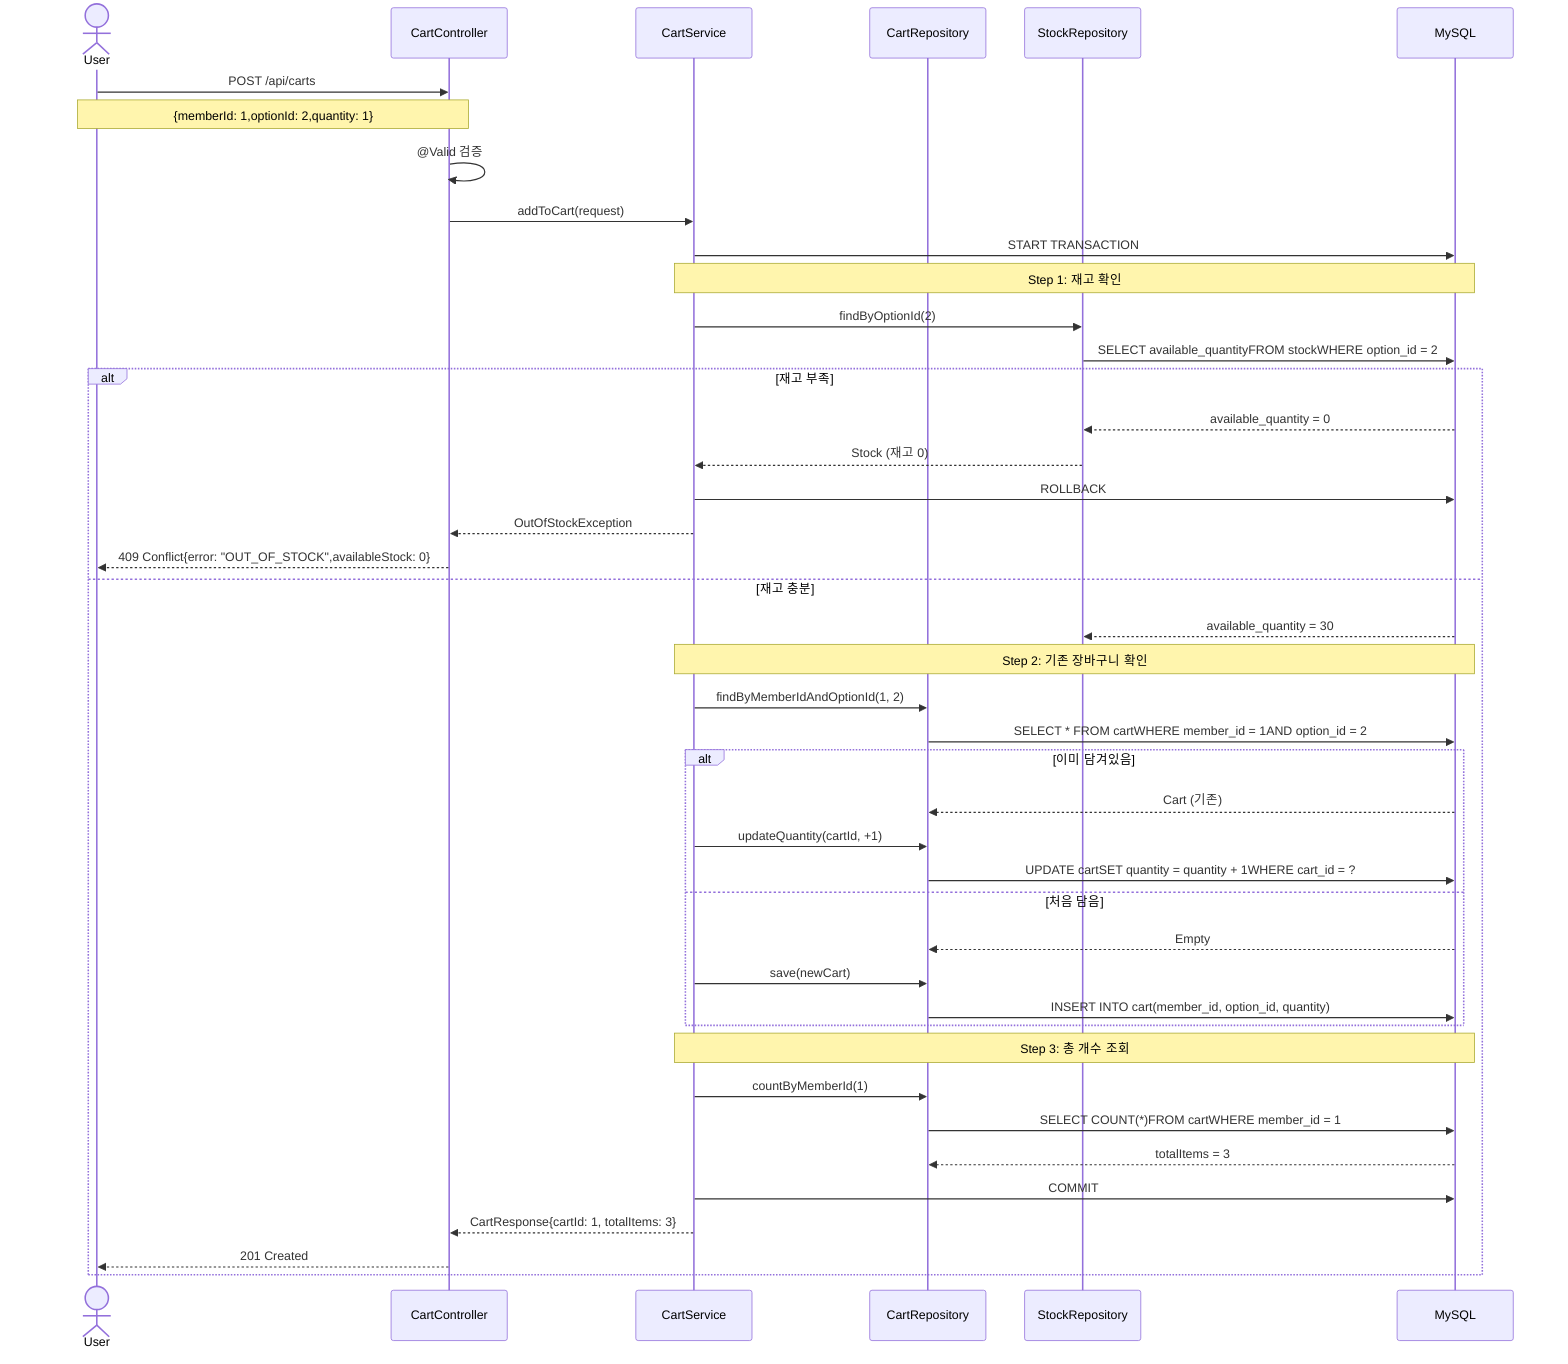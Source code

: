 sequenceDiagram
    actor User
    participant API as CartController
    participant Service as CartService
    participant CartRepo as CartRepository
    participant StockRepo as StockRepository
    participant DB as MySQL

    User->>API: POST /api/carts
    Note over User,API: {memberId: 1,optionId: 2,quantity: 1}

    API->>API: @Valid 검증
    API->>Service: addToCart(request)

    Service->>DB: START TRANSACTION

    Note over Service,DB: Step 1: 재고 확인
    Service->>StockRepo: findByOptionId(2)
    StockRepo->>DB: SELECT available_quantityFROM stockWHERE option_id = 2

    alt 재고 부족
        DB-->>StockRepo: available_quantity = 0
        StockRepo-->>Service: Stock (재고 0)
        Service->>DB: ROLLBACK
        Service-->>API: OutOfStockException
        API-->>User: 409 Conflict{error: "OUT_OF_STOCK",availableStock: 0}
    else 재고 충분
        DB-->>StockRepo: available_quantity = 30

        Note over Service,DB: Step 2: 기존 장바구니 확인
        Service->>CartRepo: findByMemberIdAndOptionId(1, 2)
        CartRepo->>DB: SELECT * FROM cartWHERE member_id = 1AND option_id = 2

        alt 이미 담겨있음
            DB-->>CartRepo: Cart (기존)
            Service->>CartRepo: updateQuantity(cartId, +1)
            CartRepo->>DB: UPDATE cartSET quantity = quantity + 1WHERE cart_id = ?
        else 처음 담음
            DB-->>CartRepo: Empty
            Service->>CartRepo: save(newCart)
            CartRepo->>DB: INSERT INTO cart(member_id, option_id, quantity)
        end

        Note over Service,DB: Step 3: 총 개수 조회
        Service->>CartRepo: countByMemberId(1)
        CartRepo->>DB: SELECT COUNT(*)FROM cartWHERE member_id = 1

        DB-->>CartRepo: totalItems = 3
        Service->>DB: COMMIT

        Service-->>API: CartResponse{cartId: 1, totalItems: 3}
        API-->>User: 201 Created
    end
